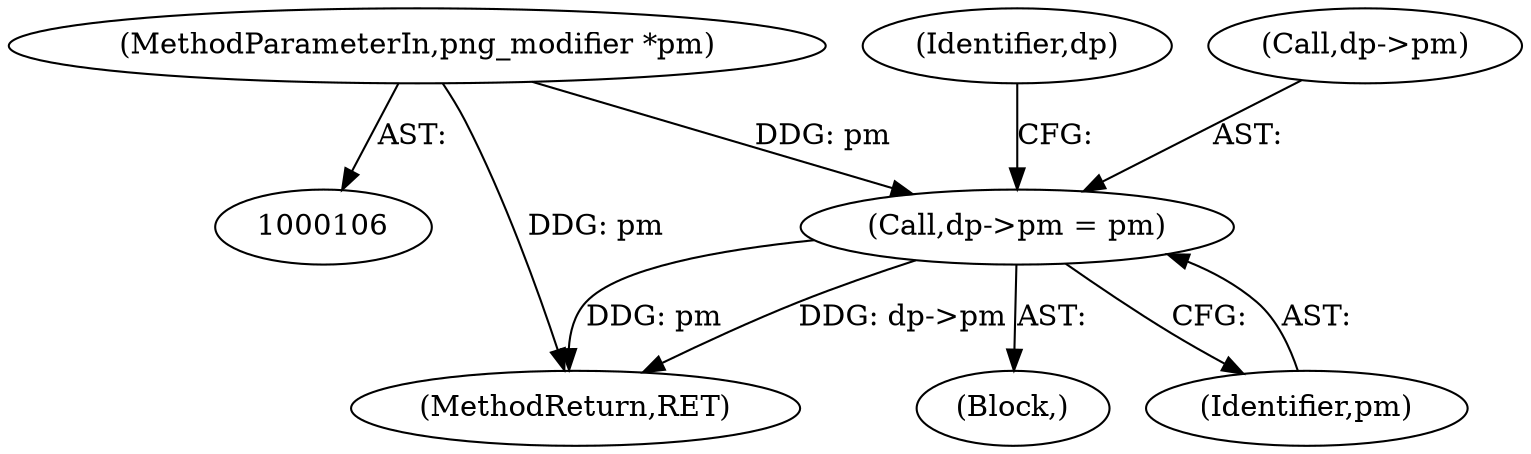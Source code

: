 digraph "0_Android_9d4853418ab2f754c2b63e091c29c5529b8b86ca_146@pointer" {
"1000132" [label="(Call,dp->pm = pm)"];
"1000108" [label="(MethodParameterIn,png_modifier *pm)"];
"1000139" [label="(Identifier,dp)"];
"1000133" [label="(Call,dp->pm)"];
"1000162" [label="(MethodReturn,RET)"];
"1000111" [label="(Block,)"];
"1000108" [label="(MethodParameterIn,png_modifier *pm)"];
"1000132" [label="(Call,dp->pm = pm)"];
"1000136" [label="(Identifier,pm)"];
"1000132" -> "1000111"  [label="AST: "];
"1000132" -> "1000136"  [label="CFG: "];
"1000133" -> "1000132"  [label="AST: "];
"1000136" -> "1000132"  [label="AST: "];
"1000139" -> "1000132"  [label="CFG: "];
"1000132" -> "1000162"  [label="DDG: dp->pm"];
"1000132" -> "1000162"  [label="DDG: pm"];
"1000108" -> "1000132"  [label="DDG: pm"];
"1000108" -> "1000106"  [label="AST: "];
"1000108" -> "1000162"  [label="DDG: pm"];
}
